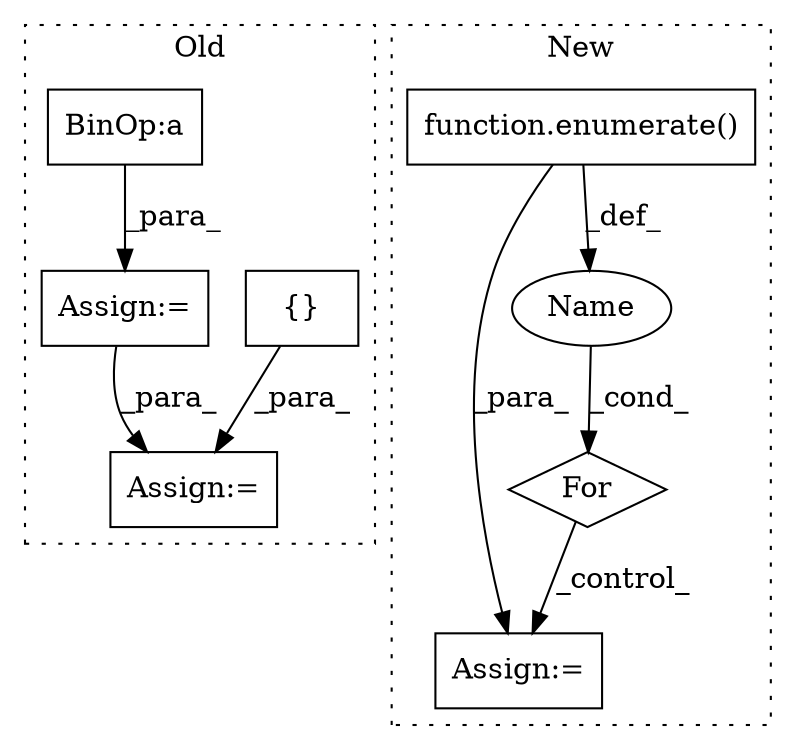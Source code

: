 digraph G {
subgraph cluster0 {
1 [label="{}" a="59" s="16504,16533" l="1,0" shape="box"];
3 [label="Assign:=" a="68" s="17259" l="3" shape="box"];
7 [label="Assign:=" a="68" s="16915" l="3" shape="box"];
8 [label="BinOp:a" a="82" s="16851" l="3" shape="box"];
label = "Old";
style="dotted";
}
subgraph cluster1 {
2 [label="function.enumerate()" a="75" s="16546,16566" l="10,1" shape="box"];
4 [label="For" a="107" s="16525,16567" l="4,10" shape="diamond"];
5 [label="Assign:=" a="68" s="17111" l="3" shape="box"];
6 [label="Name" a="87" s="16532" l="10" shape="ellipse"];
label = "New";
style="dotted";
}
1 -> 3 [label="_para_"];
2 -> 6 [label="_def_"];
2 -> 5 [label="_para_"];
4 -> 5 [label="_control_"];
6 -> 4 [label="_cond_"];
7 -> 3 [label="_para_"];
8 -> 7 [label="_para_"];
}